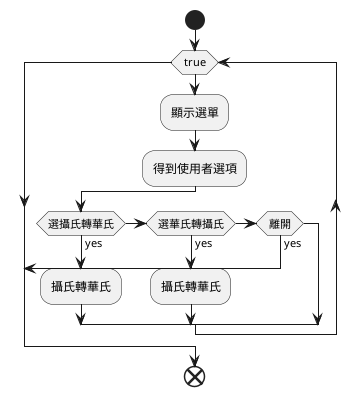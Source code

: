 @startuml 
start 
while (true)
	:顯示選單;
	:得到使用者選項;
	if (選攝氏轉華氏) then (yes)
		:攝氏轉華氏;
	elseif (選華氏轉攝氏) then (yes)
		:攝氏轉華氏;
	elseif (離開) then (yes)
		break
	else
	endif

endwhile 
end
@enduml 